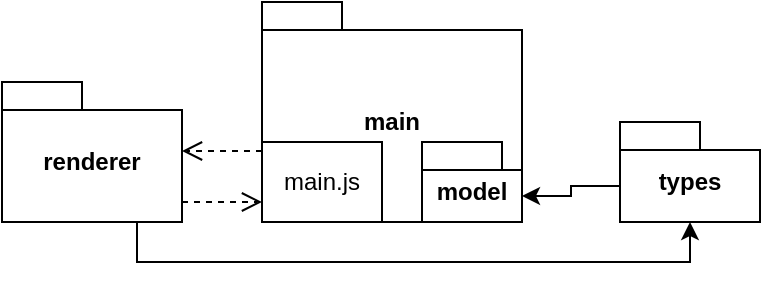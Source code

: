 <mxfile version="27.1.6">
  <diagram id="C5RBs43oDa-KdzZeNtuy" name="Page-1">
    <mxGraphModel dx="786" dy="544" grid="1" gridSize="10" guides="1" tooltips="1" connect="1" arrows="1" fold="1" page="1" pageScale="1" pageWidth="827" pageHeight="1169" math="0" shadow="0">
      <root>
        <mxCell id="WIyWlLk6GJQsqaUBKTNV-0" />
        <mxCell id="WIyWlLk6GJQsqaUBKTNV-1" parent="WIyWlLk6GJQsqaUBKTNV-0" />
        <mxCell id="V_HQN4-htynbAoj4fpZ6-0" value="main" style="shape=folder;fontStyle=1;spacingTop=10;tabWidth=40;tabHeight=14;tabPosition=left;html=1;whiteSpace=wrap;" parent="WIyWlLk6GJQsqaUBKTNV-1" vertex="1">
          <mxGeometry x="200" y="70" width="130" height="110" as="geometry" />
        </mxCell>
        <mxCell id="V_HQN4-htynbAoj4fpZ6-2" value="&lt;div&gt;renderer&lt;/div&gt;" style="shape=folder;fontStyle=1;spacingTop=10;tabWidth=40;tabHeight=14;tabPosition=left;html=1;whiteSpace=wrap;" parent="WIyWlLk6GJQsqaUBKTNV-1" vertex="1">
          <mxGeometry x="70" y="110" width="90" height="70" as="geometry" />
        </mxCell>
        <mxCell id="V_HQN4-htynbAoj4fpZ6-3" value="types" style="shape=folder;fontStyle=1;spacingTop=10;tabWidth=40;tabHeight=14;tabPosition=left;html=1;whiteSpace=wrap;" parent="WIyWlLk6GJQsqaUBKTNV-1" vertex="1">
          <mxGeometry x="379" y="130" width="70" height="50" as="geometry" />
        </mxCell>
        <mxCell id="V_HQN4-htynbAoj4fpZ6-7" value="&lt;div&gt;main.js&lt;/div&gt;" style="html=1;whiteSpace=wrap;" parent="WIyWlLk6GJQsqaUBKTNV-1" vertex="1">
          <mxGeometry x="200" y="140" width="60" height="40" as="geometry" />
        </mxCell>
        <mxCell id="V_HQN4-htynbAoj4fpZ6-27" style="edgeStyle=orthogonalEdgeStyle;rounded=0;orthogonalLoop=1;jettySize=auto;html=1;exitX=0.75;exitY=1;exitDx=0;exitDy=0;exitPerimeter=0;entryX=0.5;entryY=1;entryDx=0;entryDy=0;entryPerimeter=0;" parent="WIyWlLk6GJQsqaUBKTNV-1" source="V_HQN4-htynbAoj4fpZ6-2" target="V_HQN4-htynbAoj4fpZ6-3" edge="1">
          <mxGeometry relative="1" as="geometry" />
        </mxCell>
        <mxCell id="V_HQN4-htynbAoj4fpZ6-31" value="model" style="shape=folder;fontStyle=1;spacingTop=10;tabWidth=40;tabHeight=14;tabPosition=left;html=1;whiteSpace=wrap;" parent="WIyWlLk6GJQsqaUBKTNV-1" vertex="1">
          <mxGeometry x="280" y="140" width="50" height="40" as="geometry" />
        </mxCell>
        <mxCell id="oX1X9DS53FX3yDqABH3l-13" value="" style="html=1;verticalAlign=bottom;endArrow=open;dashed=1;endSize=8;curved=0;rounded=0;exitX=0;exitY=0;exitDx=90;exitDy=42;exitPerimeter=0;" edge="1" parent="WIyWlLk6GJQsqaUBKTNV-1">
          <mxGeometry relative="1" as="geometry">
            <mxPoint x="160" y="170" as="sourcePoint" />
            <mxPoint x="200" y="170" as="targetPoint" />
          </mxGeometry>
        </mxCell>
        <mxCell id="oX1X9DS53FX3yDqABH3l-14" value="" style="html=1;verticalAlign=bottom;endArrow=open;dashed=1;endSize=8;curved=0;rounded=0;" edge="1" parent="WIyWlLk6GJQsqaUBKTNV-1">
          <mxGeometry relative="1" as="geometry">
            <mxPoint x="200" y="144.5" as="sourcePoint" />
            <mxPoint x="160" y="144.5" as="targetPoint" />
          </mxGeometry>
        </mxCell>
        <mxCell id="oX1X9DS53FX3yDqABH3l-15" style="edgeStyle=orthogonalEdgeStyle;rounded=0;orthogonalLoop=1;jettySize=auto;html=1;exitX=0;exitY=0;exitDx=0;exitDy=32;exitPerimeter=0;entryX=0;entryY=0;entryDx=50;entryDy=27;entryPerimeter=0;" edge="1" parent="WIyWlLk6GJQsqaUBKTNV-1" source="V_HQN4-htynbAoj4fpZ6-3" target="V_HQN4-htynbAoj4fpZ6-31">
          <mxGeometry relative="1" as="geometry" />
        </mxCell>
      </root>
    </mxGraphModel>
  </diagram>
</mxfile>
